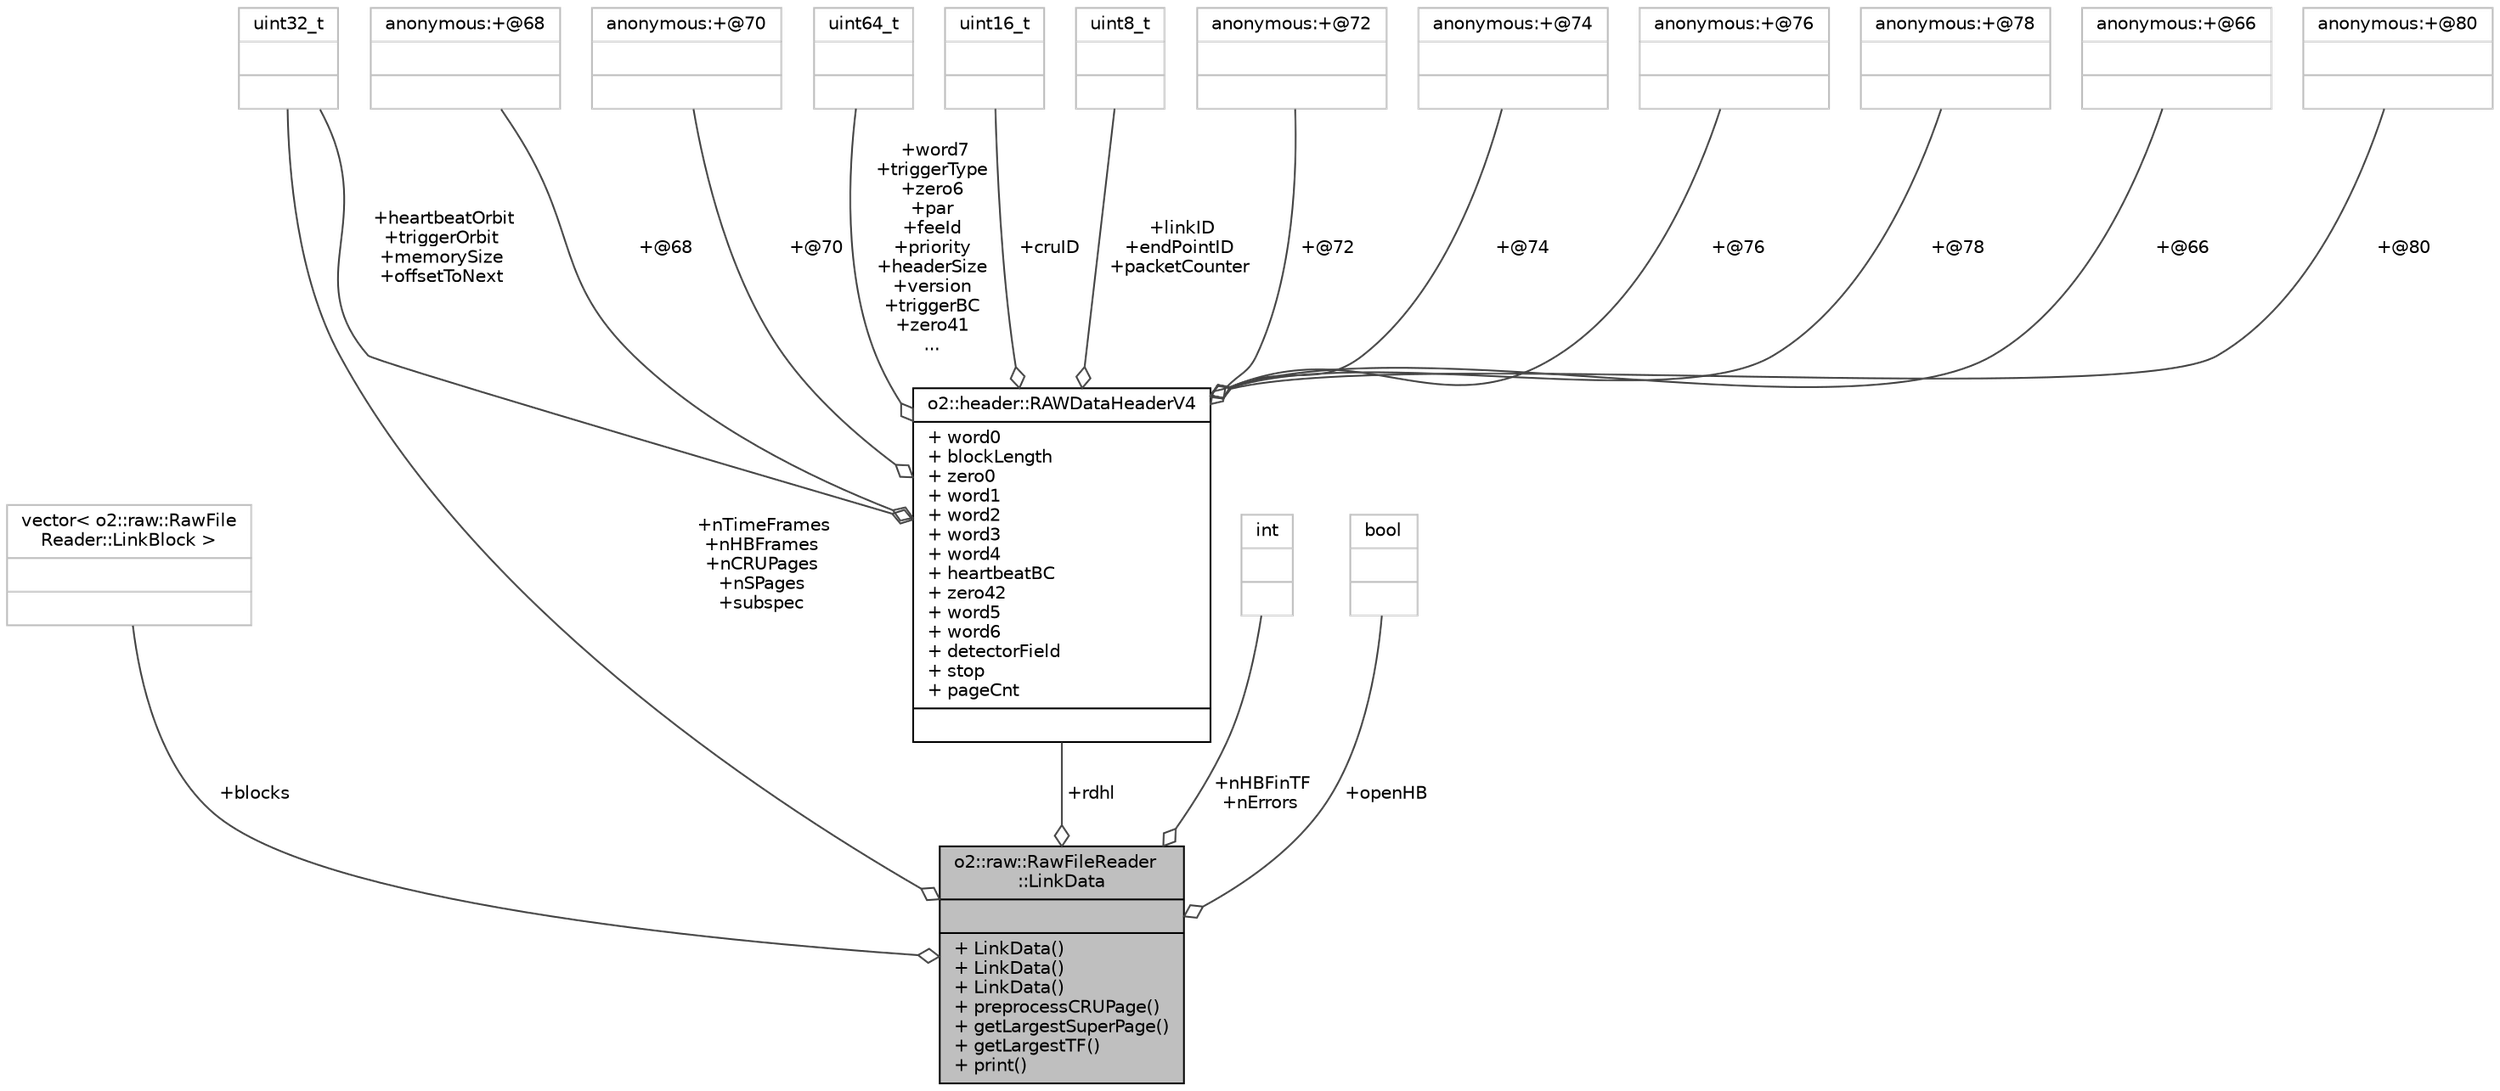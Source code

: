 digraph "o2::raw::RawFileReader::LinkData"
{
 // INTERACTIVE_SVG=YES
  bgcolor="transparent";
  edge [fontname="Helvetica",fontsize="10",labelfontname="Helvetica",labelfontsize="10"];
  node [fontname="Helvetica",fontsize="10",shape=record];
  Node1 [label="{o2::raw::RawFileReader\l::LinkData\n||+ LinkData()\l+ LinkData()\l+ LinkData()\l+ preprocessCRUPage()\l+ getLargestSuperPage()\l+ getLargestTF()\l+ print()\l}",height=0.2,width=0.4,color="black", fillcolor="grey75", style="filled", fontcolor="black"];
  Node2 -> Node1 [color="grey25",fontsize="10",style="solid",label=" +blocks" ,arrowhead="odiamond",fontname="Helvetica"];
  Node2 [label="{vector\< o2::raw::RawFile\lReader::LinkBlock \>\n||}",height=0.2,width=0.4,color="grey75"];
  Node3 -> Node1 [color="grey25",fontsize="10",style="solid",label=" +nTimeFrames\n+nHBFrames\n+nCRUPages\n+nSPages\n+subspec" ,arrowhead="odiamond",fontname="Helvetica"];
  Node3 [label="{uint32_t\n||}",height=0.2,width=0.4,color="grey75"];
  Node4 -> Node1 [color="grey25",fontsize="10",style="solid",label=" +nHBFinTF\n+nErrors" ,arrowhead="odiamond",fontname="Helvetica"];
  Node4 [label="{int\n||}",height=0.2,width=0.4,color="grey75"];
  Node5 -> Node1 [color="grey25",fontsize="10",style="solid",label=" +openHB" ,arrowhead="odiamond",fontname="Helvetica"];
  Node5 [label="{bool\n||}",height=0.2,width=0.4,color="grey75"];
  Node6 -> Node1 [color="grey25",fontsize="10",style="solid",label=" +rdhl" ,arrowhead="odiamond",fontname="Helvetica"];
  Node6 [label="{o2::header::RAWDataHeaderV4\n|+ word0\l+ blockLength\l+ zero0\l+ word1\l+ word2\l+ word3\l+ word4\l+ heartbeatBC\l+ zero42\l+ word5\l+ word6\l+ detectorField\l+ stop\l+ pageCnt\l|}",height=0.2,width=0.4,color="black",URL="$d8/d47/structo2_1_1header_1_1RAWDataHeaderV4.html"];
  Node7 -> Node6 [color="grey25",fontsize="10",style="solid",label=" +@68" ,arrowhead="odiamond",fontname="Helvetica"];
  Node7 [label="{anonymous:+@68\n||}",height=0.2,width=0.4,color="grey75"];
  Node8 -> Node6 [color="grey25",fontsize="10",style="solid",label=" +@70" ,arrowhead="odiamond",fontname="Helvetica"];
  Node8 [label="{anonymous:+@70\n||}",height=0.2,width=0.4,color="grey75"];
  Node9 -> Node6 [color="grey25",fontsize="10",style="solid",label=" +word7\n+triggerType\n+zero6\n+par\n+feeId\n+priority\n+headerSize\n+version\n+triggerBC\n+zero41\n..." ,arrowhead="odiamond",fontname="Helvetica"];
  Node9 [label="{uint64_t\n||}",height=0.2,width=0.4,color="grey75"];
  Node10 -> Node6 [color="grey25",fontsize="10",style="solid",label=" +cruID" ,arrowhead="odiamond",fontname="Helvetica"];
  Node10 [label="{uint16_t\n||}",height=0.2,width=0.4,color="grey75"];
  Node11 -> Node6 [color="grey25",fontsize="10",style="solid",label=" +linkID\n+endPointID\n+packetCounter" ,arrowhead="odiamond",fontname="Helvetica"];
  Node11 [label="{uint8_t\n||}",height=0.2,width=0.4,color="grey75"];
  Node12 -> Node6 [color="grey25",fontsize="10",style="solid",label=" +@72" ,arrowhead="odiamond",fontname="Helvetica"];
  Node12 [label="{anonymous:+@72\n||}",height=0.2,width=0.4,color="grey75"];
  Node3 -> Node6 [color="grey25",fontsize="10",style="solid",label=" +heartbeatOrbit\n+triggerOrbit\n+memorySize\n+offsetToNext" ,arrowhead="odiamond",fontname="Helvetica"];
  Node13 -> Node6 [color="grey25",fontsize="10",style="solid",label=" +@74" ,arrowhead="odiamond",fontname="Helvetica"];
  Node13 [label="{anonymous:+@74\n||}",height=0.2,width=0.4,color="grey75"];
  Node14 -> Node6 [color="grey25",fontsize="10",style="solid",label=" +@76" ,arrowhead="odiamond",fontname="Helvetica"];
  Node14 [label="{anonymous:+@76\n||}",height=0.2,width=0.4,color="grey75"];
  Node15 -> Node6 [color="grey25",fontsize="10",style="solid",label=" +@78" ,arrowhead="odiamond",fontname="Helvetica"];
  Node15 [label="{anonymous:+@78\n||}",height=0.2,width=0.4,color="grey75"];
  Node16 -> Node6 [color="grey25",fontsize="10",style="solid",label=" +@66" ,arrowhead="odiamond",fontname="Helvetica"];
  Node16 [label="{anonymous:+@66\n||}",height=0.2,width=0.4,color="grey75"];
  Node17 -> Node6 [color="grey25",fontsize="10",style="solid",label=" +@80" ,arrowhead="odiamond",fontname="Helvetica"];
  Node17 [label="{anonymous:+@80\n||}",height=0.2,width=0.4,color="grey75"];
}
